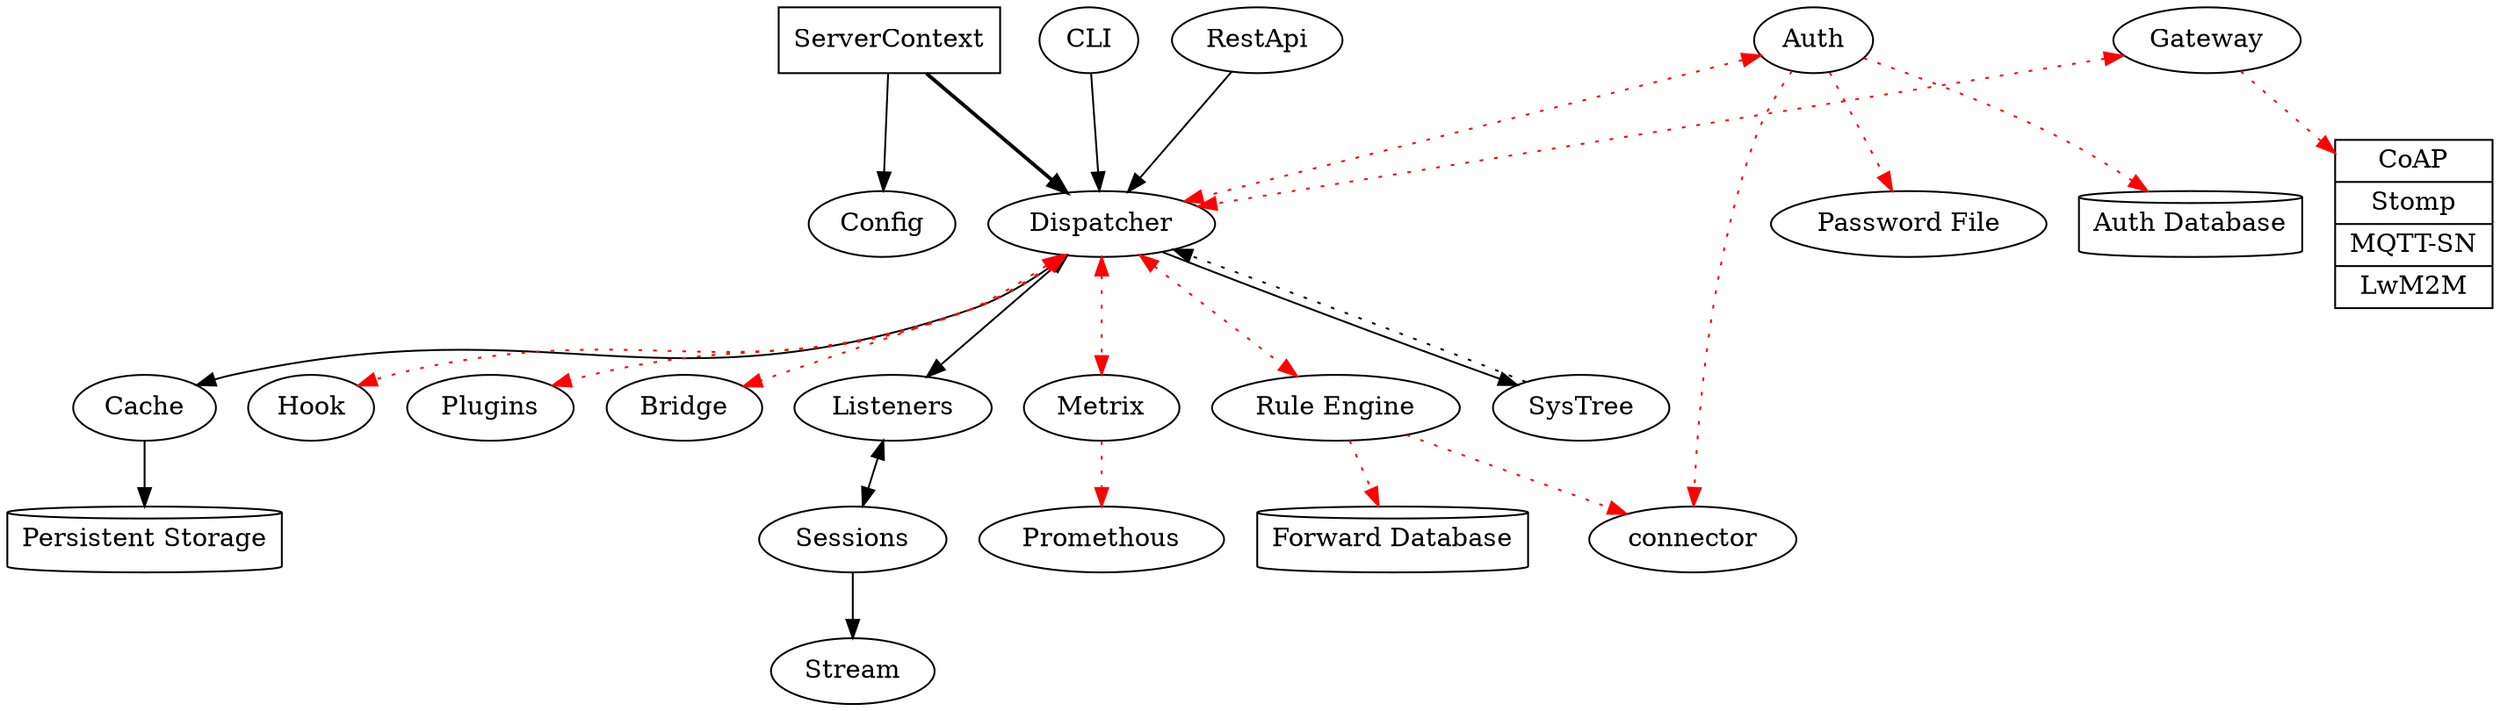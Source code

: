 
digraph {
	ServerContext [shape=box];
	ServerContext -> Config;
	ServerContext -> Dispatcher [style=bold];

	Dispatcher -> Listeners [dir=both];

	Dispatcher -> SysTree;
	SysTree -> Dispatcher [style=dotted];

	Dispatcher -> Cache [dir=both];
	"Persistent Storage" [shape=cylinder];
	Cache -> "Persistent Storage";

	Listeners -> Sessions [dir=both];
	Sessions -> Stream;

	// cli
	CLI -> Dispatcher;

	// dashboard app
	RestApi -> Dispatcher;

	// auth app
	Auth -> Dispatcher [dir=both, style=dotted, color=red];
	Auth -> "Password File" [style=dotted, color=red];
	"Auth Database" [shape=cylinder];
	Auth -> "Auth Database" [style=dotted, color=red];
	Auth -> connector [style=dotted, color=red];

	// hook app
	Dispatcher -> Hook [dir=both, style=dotted, color=red];

	// plugin app
	Dispatcher -> Plugins [dir=both,style=dotted, color=red];

	// gateway app
	Gateway -> Dispatcher [dir=both, style=dotted, color=red];
	ExternalProtocols [shape=record, label="{ CoAP | Stomp | MQTT-SN | LwM2M }"];
	Gateway -> ExternalProtocols [style=dotted, color=red];

	// mqtt bridge app
	Dispatcher -> Bridge [dir=both,style=dotted, color=red];

	// rule engine app
	Dispatcher -> "Rule Engine" [dir=both, style=dotted, color=red];
	"Forward Database" [shape=cylinder];
	"Rule Engine" -> "Forward Database" [style=dotted, color=red];
	"Rule Engine" -> connector [style=dotted, color=red];

	// monitor app
	Dispatcher -> Metrix [dir=both, style=dotted, color=red];
	Metrix -> Promethous [style=dotted, color=red];
}
